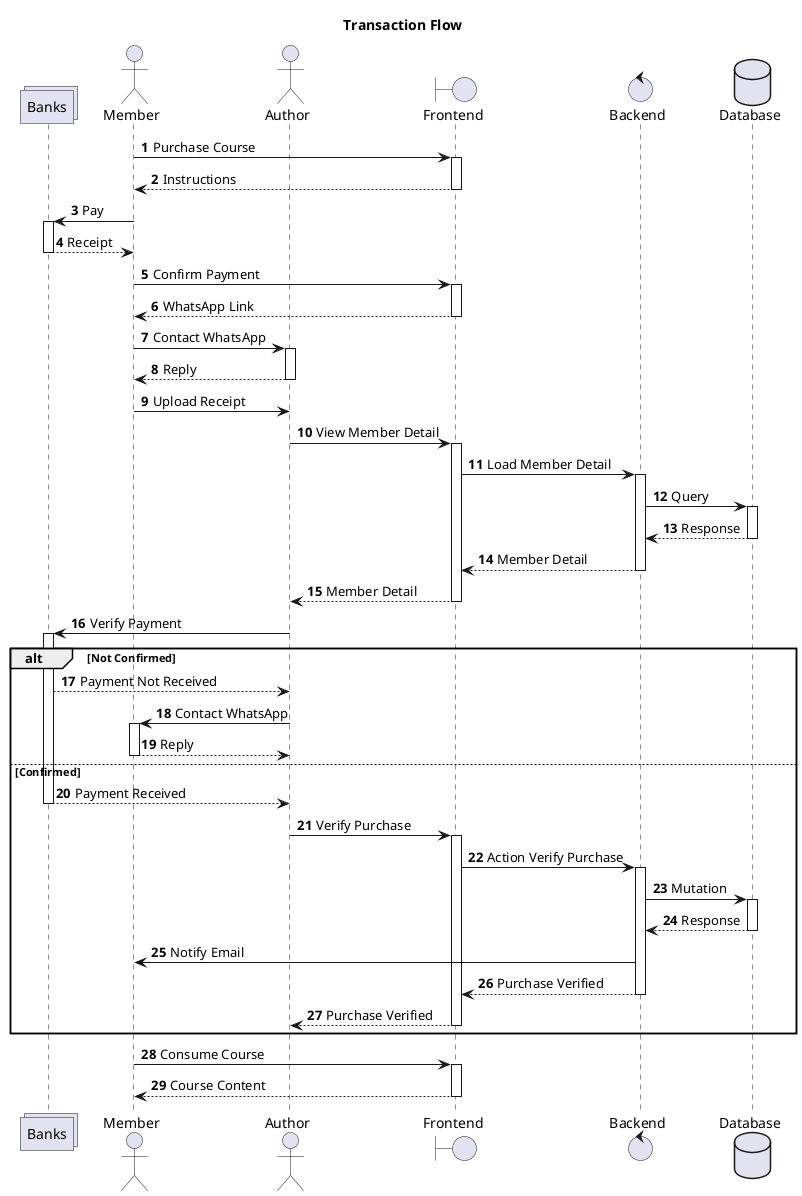 @startuml "Transaction Flow"
title "Transaction Flow"

collections Banks
actor Member
actor Author
boundary Frontend as FE
control Backend as BE
database Database as DB

autonumber
autoactivate on

Member -> FE: Purchase Course
return Instructions
Member -> Banks: Pay
return Receipt
Member -> FE: Confirm Payment
return WhatsApp Link
Member -> Author: Contact WhatsApp
return Reply

autoactivate off
Member -> Author: Upload Receipt
autoactivate on

Author -> FE: View Member Detail
FE -> BE: Load Member Detail
BE -> DB: Query
return Response
return Member Detail
return Member Detail

Author -> Banks: Verify Payment

autoactivate off

alt Not Confirmed
  Banks --> Author: Payment Not Received
  autoactivate on
  Author -> Member: Contact WhatsApp
  return Reply
else Confirmed
  return Payment Received
  Author -> FE: Verify Purchase
  FE -> BE: Action Verify Purchase
  BE -> DB: Mutation
  return Response

  autoactivate off
  BE -> Member: Notify Email
  autoactivate on

  return Purchase Verified
  return Purchase Verified
end

Member -> FE: Consume Course
return Course Content
@enduml
